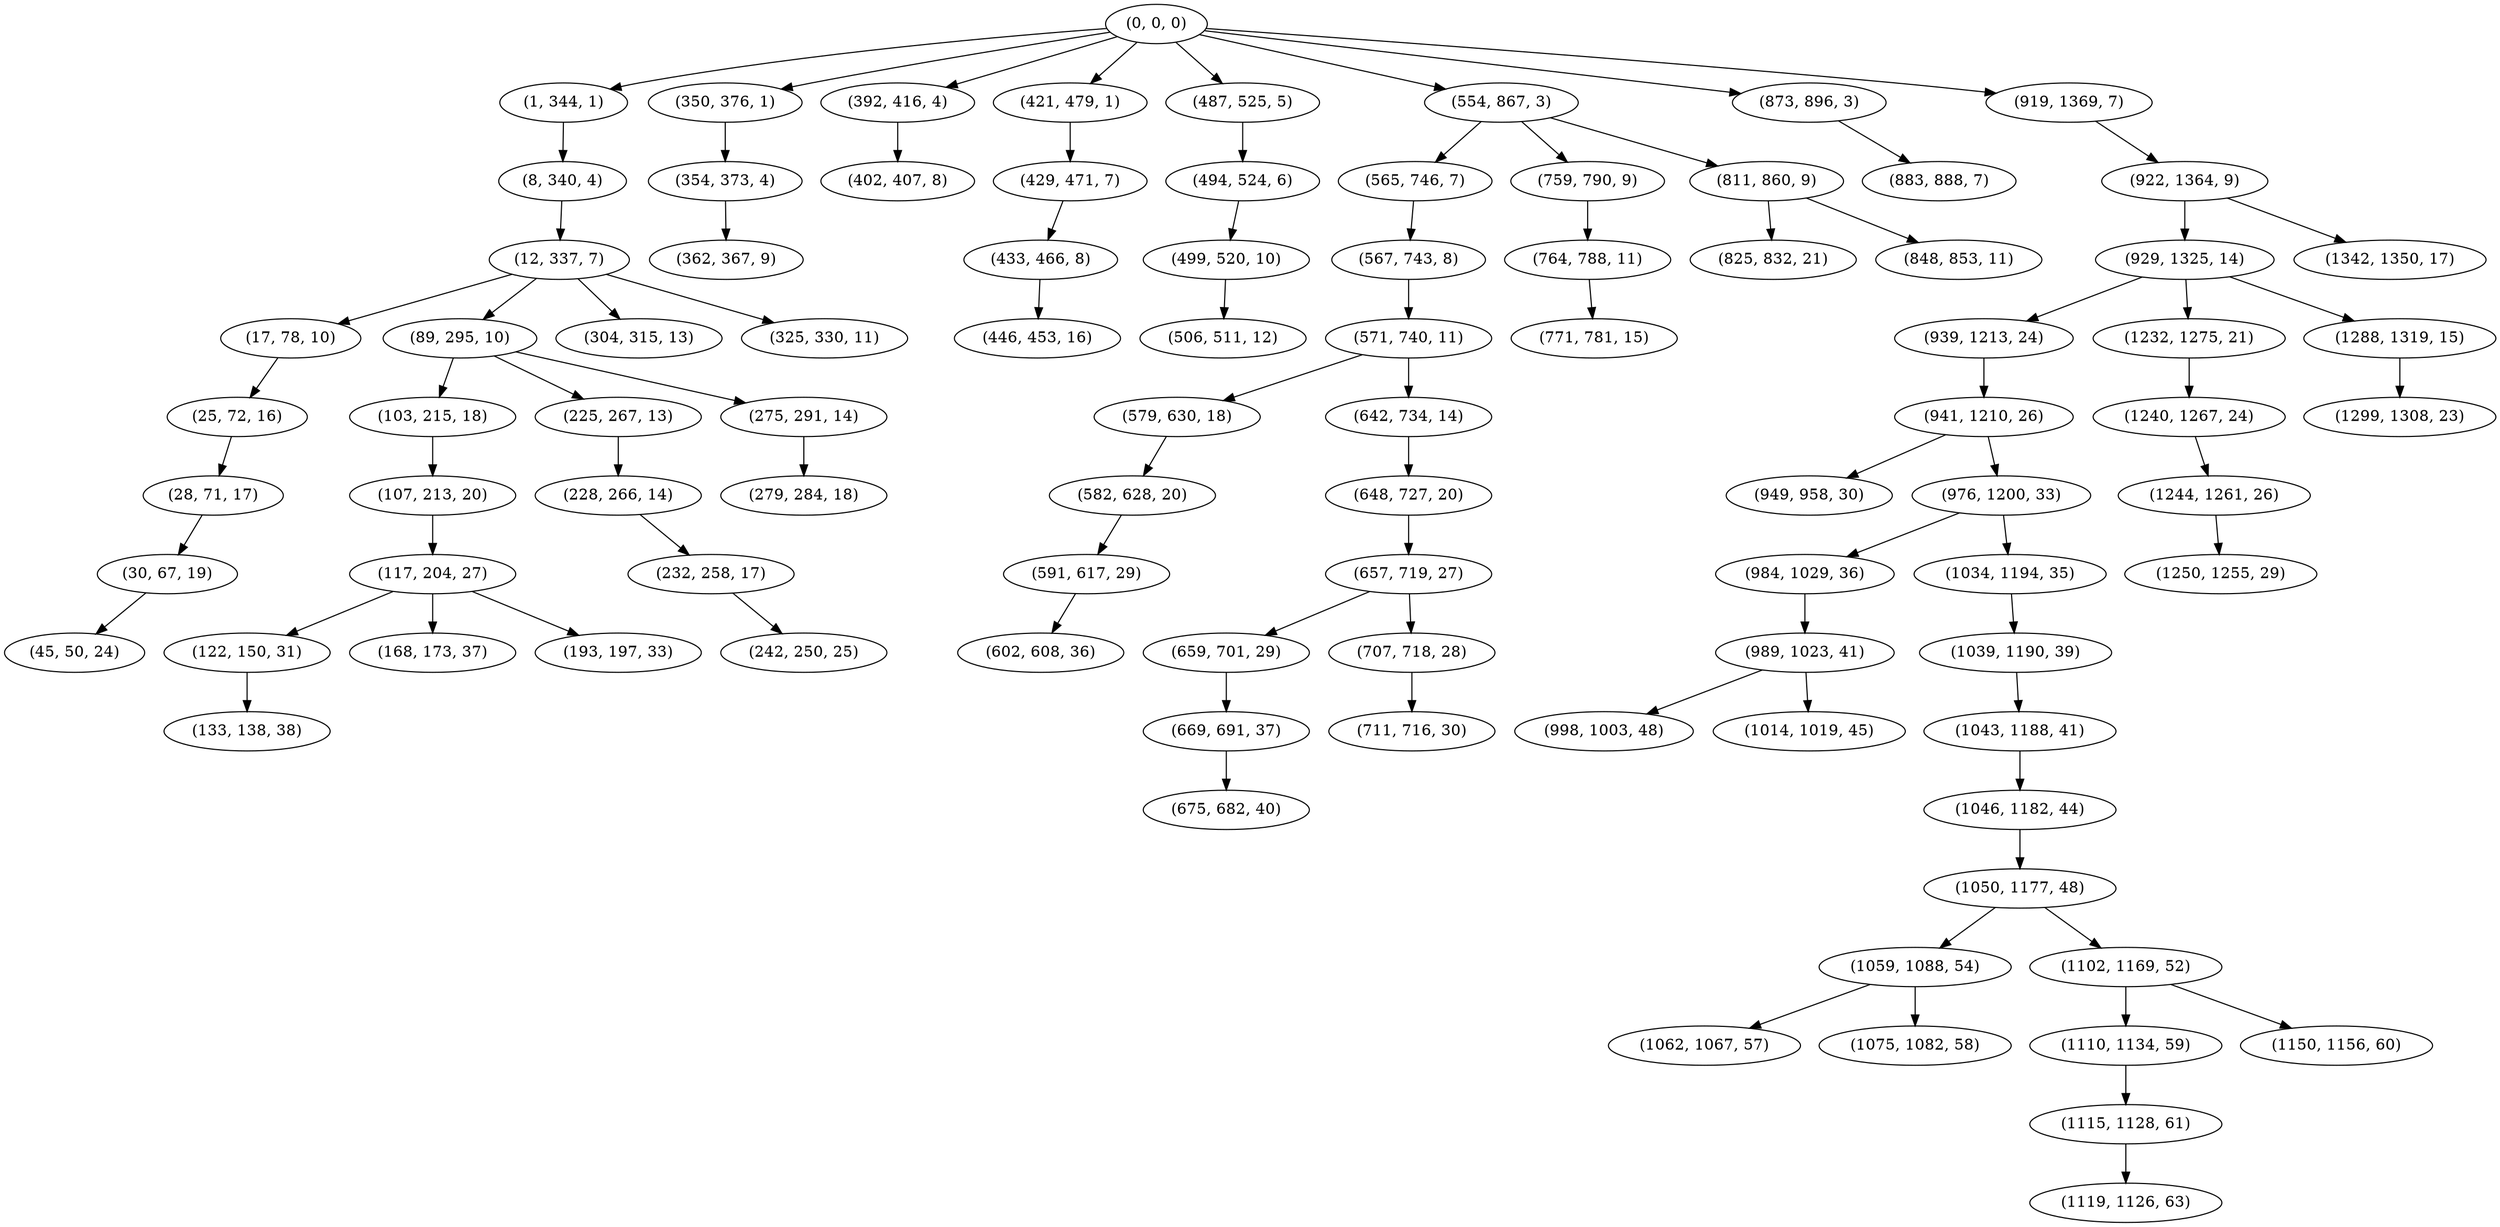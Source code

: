 digraph tree {
    "(0, 0, 0)";
    "(1, 344, 1)";
    "(8, 340, 4)";
    "(12, 337, 7)";
    "(17, 78, 10)";
    "(25, 72, 16)";
    "(28, 71, 17)";
    "(30, 67, 19)";
    "(45, 50, 24)";
    "(89, 295, 10)";
    "(103, 215, 18)";
    "(107, 213, 20)";
    "(117, 204, 27)";
    "(122, 150, 31)";
    "(133, 138, 38)";
    "(168, 173, 37)";
    "(193, 197, 33)";
    "(225, 267, 13)";
    "(228, 266, 14)";
    "(232, 258, 17)";
    "(242, 250, 25)";
    "(275, 291, 14)";
    "(279, 284, 18)";
    "(304, 315, 13)";
    "(325, 330, 11)";
    "(350, 376, 1)";
    "(354, 373, 4)";
    "(362, 367, 9)";
    "(392, 416, 4)";
    "(402, 407, 8)";
    "(421, 479, 1)";
    "(429, 471, 7)";
    "(433, 466, 8)";
    "(446, 453, 16)";
    "(487, 525, 5)";
    "(494, 524, 6)";
    "(499, 520, 10)";
    "(506, 511, 12)";
    "(554, 867, 3)";
    "(565, 746, 7)";
    "(567, 743, 8)";
    "(571, 740, 11)";
    "(579, 630, 18)";
    "(582, 628, 20)";
    "(591, 617, 29)";
    "(602, 608, 36)";
    "(642, 734, 14)";
    "(648, 727, 20)";
    "(657, 719, 27)";
    "(659, 701, 29)";
    "(669, 691, 37)";
    "(675, 682, 40)";
    "(707, 718, 28)";
    "(711, 716, 30)";
    "(759, 790, 9)";
    "(764, 788, 11)";
    "(771, 781, 15)";
    "(811, 860, 9)";
    "(825, 832, 21)";
    "(848, 853, 11)";
    "(873, 896, 3)";
    "(883, 888, 7)";
    "(919, 1369, 7)";
    "(922, 1364, 9)";
    "(929, 1325, 14)";
    "(939, 1213, 24)";
    "(941, 1210, 26)";
    "(949, 958, 30)";
    "(976, 1200, 33)";
    "(984, 1029, 36)";
    "(989, 1023, 41)";
    "(998, 1003, 48)";
    "(1014, 1019, 45)";
    "(1034, 1194, 35)";
    "(1039, 1190, 39)";
    "(1043, 1188, 41)";
    "(1046, 1182, 44)";
    "(1050, 1177, 48)";
    "(1059, 1088, 54)";
    "(1062, 1067, 57)";
    "(1075, 1082, 58)";
    "(1102, 1169, 52)";
    "(1110, 1134, 59)";
    "(1115, 1128, 61)";
    "(1119, 1126, 63)";
    "(1150, 1156, 60)";
    "(1232, 1275, 21)";
    "(1240, 1267, 24)";
    "(1244, 1261, 26)";
    "(1250, 1255, 29)";
    "(1288, 1319, 15)";
    "(1299, 1308, 23)";
    "(1342, 1350, 17)";
    "(0, 0, 0)" -> "(1, 344, 1)";
    "(0, 0, 0)" -> "(350, 376, 1)";
    "(0, 0, 0)" -> "(392, 416, 4)";
    "(0, 0, 0)" -> "(421, 479, 1)";
    "(0, 0, 0)" -> "(487, 525, 5)";
    "(0, 0, 0)" -> "(554, 867, 3)";
    "(0, 0, 0)" -> "(873, 896, 3)";
    "(0, 0, 0)" -> "(919, 1369, 7)";
    "(1, 344, 1)" -> "(8, 340, 4)";
    "(8, 340, 4)" -> "(12, 337, 7)";
    "(12, 337, 7)" -> "(17, 78, 10)";
    "(12, 337, 7)" -> "(89, 295, 10)";
    "(12, 337, 7)" -> "(304, 315, 13)";
    "(12, 337, 7)" -> "(325, 330, 11)";
    "(17, 78, 10)" -> "(25, 72, 16)";
    "(25, 72, 16)" -> "(28, 71, 17)";
    "(28, 71, 17)" -> "(30, 67, 19)";
    "(30, 67, 19)" -> "(45, 50, 24)";
    "(89, 295, 10)" -> "(103, 215, 18)";
    "(89, 295, 10)" -> "(225, 267, 13)";
    "(89, 295, 10)" -> "(275, 291, 14)";
    "(103, 215, 18)" -> "(107, 213, 20)";
    "(107, 213, 20)" -> "(117, 204, 27)";
    "(117, 204, 27)" -> "(122, 150, 31)";
    "(117, 204, 27)" -> "(168, 173, 37)";
    "(117, 204, 27)" -> "(193, 197, 33)";
    "(122, 150, 31)" -> "(133, 138, 38)";
    "(225, 267, 13)" -> "(228, 266, 14)";
    "(228, 266, 14)" -> "(232, 258, 17)";
    "(232, 258, 17)" -> "(242, 250, 25)";
    "(275, 291, 14)" -> "(279, 284, 18)";
    "(350, 376, 1)" -> "(354, 373, 4)";
    "(354, 373, 4)" -> "(362, 367, 9)";
    "(392, 416, 4)" -> "(402, 407, 8)";
    "(421, 479, 1)" -> "(429, 471, 7)";
    "(429, 471, 7)" -> "(433, 466, 8)";
    "(433, 466, 8)" -> "(446, 453, 16)";
    "(487, 525, 5)" -> "(494, 524, 6)";
    "(494, 524, 6)" -> "(499, 520, 10)";
    "(499, 520, 10)" -> "(506, 511, 12)";
    "(554, 867, 3)" -> "(565, 746, 7)";
    "(554, 867, 3)" -> "(759, 790, 9)";
    "(554, 867, 3)" -> "(811, 860, 9)";
    "(565, 746, 7)" -> "(567, 743, 8)";
    "(567, 743, 8)" -> "(571, 740, 11)";
    "(571, 740, 11)" -> "(579, 630, 18)";
    "(571, 740, 11)" -> "(642, 734, 14)";
    "(579, 630, 18)" -> "(582, 628, 20)";
    "(582, 628, 20)" -> "(591, 617, 29)";
    "(591, 617, 29)" -> "(602, 608, 36)";
    "(642, 734, 14)" -> "(648, 727, 20)";
    "(648, 727, 20)" -> "(657, 719, 27)";
    "(657, 719, 27)" -> "(659, 701, 29)";
    "(657, 719, 27)" -> "(707, 718, 28)";
    "(659, 701, 29)" -> "(669, 691, 37)";
    "(669, 691, 37)" -> "(675, 682, 40)";
    "(707, 718, 28)" -> "(711, 716, 30)";
    "(759, 790, 9)" -> "(764, 788, 11)";
    "(764, 788, 11)" -> "(771, 781, 15)";
    "(811, 860, 9)" -> "(825, 832, 21)";
    "(811, 860, 9)" -> "(848, 853, 11)";
    "(873, 896, 3)" -> "(883, 888, 7)";
    "(919, 1369, 7)" -> "(922, 1364, 9)";
    "(922, 1364, 9)" -> "(929, 1325, 14)";
    "(922, 1364, 9)" -> "(1342, 1350, 17)";
    "(929, 1325, 14)" -> "(939, 1213, 24)";
    "(929, 1325, 14)" -> "(1232, 1275, 21)";
    "(929, 1325, 14)" -> "(1288, 1319, 15)";
    "(939, 1213, 24)" -> "(941, 1210, 26)";
    "(941, 1210, 26)" -> "(949, 958, 30)";
    "(941, 1210, 26)" -> "(976, 1200, 33)";
    "(976, 1200, 33)" -> "(984, 1029, 36)";
    "(976, 1200, 33)" -> "(1034, 1194, 35)";
    "(984, 1029, 36)" -> "(989, 1023, 41)";
    "(989, 1023, 41)" -> "(998, 1003, 48)";
    "(989, 1023, 41)" -> "(1014, 1019, 45)";
    "(1034, 1194, 35)" -> "(1039, 1190, 39)";
    "(1039, 1190, 39)" -> "(1043, 1188, 41)";
    "(1043, 1188, 41)" -> "(1046, 1182, 44)";
    "(1046, 1182, 44)" -> "(1050, 1177, 48)";
    "(1050, 1177, 48)" -> "(1059, 1088, 54)";
    "(1050, 1177, 48)" -> "(1102, 1169, 52)";
    "(1059, 1088, 54)" -> "(1062, 1067, 57)";
    "(1059, 1088, 54)" -> "(1075, 1082, 58)";
    "(1102, 1169, 52)" -> "(1110, 1134, 59)";
    "(1102, 1169, 52)" -> "(1150, 1156, 60)";
    "(1110, 1134, 59)" -> "(1115, 1128, 61)";
    "(1115, 1128, 61)" -> "(1119, 1126, 63)";
    "(1232, 1275, 21)" -> "(1240, 1267, 24)";
    "(1240, 1267, 24)" -> "(1244, 1261, 26)";
    "(1244, 1261, 26)" -> "(1250, 1255, 29)";
    "(1288, 1319, 15)" -> "(1299, 1308, 23)";
}
